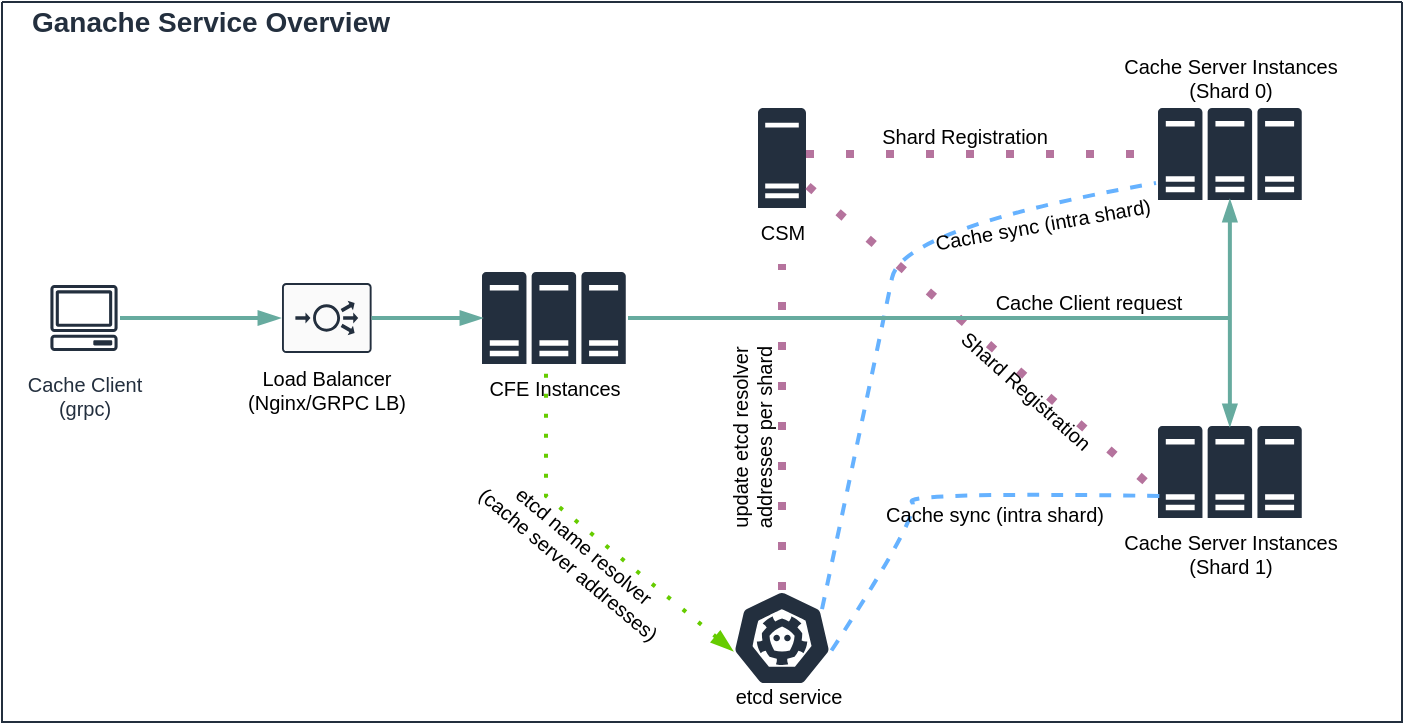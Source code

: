 <mxfile version="18.1.2" type="device"><diagram id="nT9VCXEQKlxUbZ_o-sT5" name="Page-1"><mxGraphModel dx="750" dy="514" grid="1" gridSize="10" guides="1" tooltips="1" connect="1" arrows="1" fold="1" page="1" pageScale="1" pageWidth="850" pageHeight="1100" math="0" shadow="0"><root><mxCell id="0"/><mxCell id="1" parent="0"/><mxCell id="8owSlZ_3CUzMZ7Sdxcjm-1" value="Cache Client&lt;br style=&quot;font-size: 10px;&quot;&gt;(grpc)" style="sketch=0;outlineConnect=0;fontColor=#232F3E;gradientColor=none;strokeColor=#232F3E;fillColor=#ffffff;dashed=0;verticalLabelPosition=bottom;verticalAlign=top;align=center;html=1;fontSize=10;fontStyle=0;aspect=fixed;shape=mxgraph.aws4.resourceIcon;resIcon=mxgraph.aws4.client;" vertex="1" parent="1"><mxGeometry x="30" y="177" width="42" height="42" as="geometry"/></mxCell><mxCell id="8owSlZ_3CUzMZ7Sdxcjm-2" value="Load Balancer&lt;br style=&quot;font-size: 10px;&quot;&gt;(Nginx/GRPC LB)" style="sketch=0;points=[[0.015,0.015,0],[0.985,0.015,0],[0.985,0.985,0],[0.015,0.985,0],[0.25,0,0],[0.5,0,0],[0.75,0,0],[1,0.25,0],[1,0.5,0],[1,0.75,0],[0.75,1,0],[0.5,1,0],[0.25,1,0],[0,0.75,0],[0,0.5,0],[0,0.25,0]];verticalLabelPosition=bottom;html=1;verticalAlign=top;aspect=fixed;align=center;pointerEvents=1;shape=mxgraph.cisco19.rect;prIcon=load_balancer;fillColor=#FAFAFA;strokeColor=#232f3e;fontSize=10;" vertex="1" parent="1"><mxGeometry x="150" y="180.5" width="44.8" height="35" as="geometry"/></mxCell><mxCell id="8owSlZ_3CUzMZ7Sdxcjm-4" value="CFE Instances" style="sketch=0;aspect=fixed;pointerEvents=1;shadow=0;dashed=0;html=1;strokeColor=none;labelPosition=center;verticalLabelPosition=bottom;verticalAlign=top;align=center;fillColor=#232f3e;shape=mxgraph.mscae.enterprise.server_farm;fontSize=10;" vertex="1" parent="1"><mxGeometry x="250" y="175" width="71.88" height="46" as="geometry"/></mxCell><mxCell id="8owSlZ_3CUzMZ7Sdxcjm-5" value="CSM" style="sketch=0;aspect=fixed;pointerEvents=1;shadow=0;dashed=0;html=1;strokeColor=none;labelPosition=center;verticalLabelPosition=bottom;verticalAlign=top;align=center;fillColor=#232f3e;shape=mxgraph.mscae.enterprise.server_generic;fontSize=10;" vertex="1" parent="1"><mxGeometry x="388" y="93" width="24" height="50" as="geometry"/></mxCell><mxCell id="8owSlZ_3CUzMZ7Sdxcjm-7" value="" style="sketch=0;html=1;dashed=0;whitespace=wrap;fillColor=#232f3e;strokeColor=#ffffff;points=[[0.005,0.63,0],[0.1,0.2,0],[0.9,0.2,0],[0.5,0,0],[0.995,0.63,0],[0.72,0.99,0],[0.5,1,0],[0.28,0.99,0]];shape=mxgraph.kubernetes.icon;prIcon=etcd;fontSize=10;" vertex="1" parent="1"><mxGeometry x="375" y="334" width="50" height="48" as="geometry"/></mxCell><mxCell id="8owSlZ_3CUzMZ7Sdxcjm-8" value="Cache Server Instances&lt;br style=&quot;font-size: 10px;&quot;&gt;(Shard 0)" style="sketch=0;aspect=fixed;pointerEvents=1;shadow=0;dashed=0;html=1;strokeColor=none;labelPosition=center;verticalLabelPosition=top;verticalAlign=bottom;align=center;fillColor=#232f3e;shape=mxgraph.mscae.enterprise.server_farm;fontSize=10;horizontal=1;" vertex="1" parent="1"><mxGeometry x="588" y="93" width="71.88" height="46" as="geometry"/></mxCell><mxCell id="8owSlZ_3CUzMZ7Sdxcjm-9" value="Cache Server Instances&lt;br style=&quot;font-size: 10px;&quot;&gt;(Shard 1)" style="sketch=0;aspect=fixed;pointerEvents=1;shadow=0;dashed=0;html=1;strokeColor=none;labelPosition=center;verticalLabelPosition=bottom;verticalAlign=top;align=center;fillColor=#232f3e;shape=mxgraph.mscae.enterprise.server_farm;fontSize=10;" vertex="1" parent="1"><mxGeometry x="588" y="252" width="71.88" height="46" as="geometry"/></mxCell><mxCell id="8owSlZ_3CUzMZ7Sdxcjm-10" value="" style="endArrow=blockThin;html=1;rounded=0;entryX=0;entryY=0.5;entryDx=0;entryDy=0;entryPerimeter=0;edgeStyle=orthogonalEdgeStyle;endFill=1;shadow=0;strokeColor=#67AB9F;strokeWidth=2;fontSize=10;" edge="1" parent="1"><mxGeometry width="50" height="50" relative="1" as="geometry"><mxPoint x="69" y="198" as="sourcePoint"/><mxPoint x="149" y="198" as="targetPoint"/></mxGeometry></mxCell><mxCell id="8owSlZ_3CUzMZ7Sdxcjm-11" value="" style="endArrow=blockThin;html=1;rounded=0;exitX=1;exitY=0.5;exitDx=0;exitDy=0;exitPerimeter=0;entryX=0;entryY=0.5;entryDx=0;entryDy=0;entryPerimeter=0;edgeStyle=orthogonalEdgeStyle;endFill=1;shadow=0;strokeColor=#67AB9F;strokeWidth=2;fontSize=10;" edge="1" parent="1" source="8owSlZ_3CUzMZ7Sdxcjm-2" target="8owSlZ_3CUzMZ7Sdxcjm-4"><mxGeometry width="50" height="50" relative="1" as="geometry"><mxPoint x="198" y="235" as="sourcePoint"/><mxPoint x="248" y="185" as="targetPoint"/></mxGeometry></mxCell><mxCell id="8owSlZ_3CUzMZ7Sdxcjm-12" value="" style="endArrow=none;html=1;rounded=0;exitX=0.5;exitY=0;exitDx=0;exitDy=0;exitPerimeter=0;dashed=1;dashPattern=1 4;strokeWidth=4;strokeColor=#B5739D;fontSize=10;" edge="1" parent="1" source="8owSlZ_3CUzMZ7Sdxcjm-7"><mxGeometry width="50" height="50" relative="1" as="geometry"><mxPoint x="350" y="221" as="sourcePoint"/><mxPoint x="400" y="171" as="targetPoint"/></mxGeometry></mxCell><mxCell id="8owSlZ_3CUzMZ7Sdxcjm-13" value="" style="endArrow=none;html=1;rounded=0;entryX=0;entryY=0.5;entryDx=0;entryDy=0;entryPerimeter=0;dashed=1;dashPattern=1 4;strokeWidth=4;strokeColor=#B5739D;fontSize=10;" edge="1" parent="1" target="8owSlZ_3CUzMZ7Sdxcjm-8"><mxGeometry width="50" height="50" relative="1" as="geometry"><mxPoint x="412" y="116" as="sourcePoint"/><mxPoint x="462" y="66" as="targetPoint"/></mxGeometry></mxCell><mxCell id="8owSlZ_3CUzMZ7Sdxcjm-14" value="" style="endArrow=none;html=1;rounded=0;exitX=1;exitY=0.5;exitDx=0;exitDy=0;exitPerimeter=0;dashed=1;dashPattern=1 4;strokeWidth=4;strokeColor=#B5739D;fontSize=10;entryX=0.028;entryY=0.457;entryDx=0;entryDy=0;entryPerimeter=0;" edge="1" parent="1"><mxGeometry width="50" height="50" relative="1" as="geometry"><mxPoint x="413" y="132" as="sourcePoint"/><mxPoint x="590.013" y="287.022" as="targetPoint"/></mxGeometry></mxCell><mxCell id="8owSlZ_3CUzMZ7Sdxcjm-15" value="" style="endArrow=none;html=1;endFill=0;exitX=0.9;exitY=0.2;exitDx=0;exitDy=0;exitPerimeter=0;curved=1;entryX=-0.014;entryY=0.815;entryDx=0;entryDy=0;entryPerimeter=0;dashed=1;strokeColor=#66B2FF;strokeWidth=2;fontSize=10;" edge="1" parent="1" source="8owSlZ_3CUzMZ7Sdxcjm-7" target="8owSlZ_3CUzMZ7Sdxcjm-8"><mxGeometry width="50" height="50" relative="1" as="geometry"><mxPoint x="460" y="203" as="sourcePoint"/><mxPoint x="510" y="153" as="targetPoint"/><Array as="points"><mxPoint x="450" y="203"/><mxPoint x="460" y="153"/></Array></mxGeometry></mxCell><mxCell id="8owSlZ_3CUzMZ7Sdxcjm-16" value="" style="curved=1;endArrow=none;html=1;endFill=0;exitX=0.995;exitY=0.63;exitDx=0;exitDy=0;exitPerimeter=0;dashed=1;strokeColor=#66B2FF;strokeWidth=2;fontSize=10;entryX=0.028;entryY=0.761;entryDx=0;entryDy=0;entryPerimeter=0;" edge="1" parent="1" source="8owSlZ_3CUzMZ7Sdxcjm-7" target="8owSlZ_3CUzMZ7Sdxcjm-9"><mxGeometry width="50" height="50" relative="1" as="geometry"><mxPoint x="460" y="335" as="sourcePoint"/><mxPoint x="510" y="285" as="targetPoint"/><Array as="points"><mxPoint x="470" y="295"/><mxPoint x="460" y="285"/></Array></mxGeometry></mxCell><mxCell id="8owSlZ_3CUzMZ7Sdxcjm-17" value="" style="endArrow=none;html=1;rounded=0;exitX=0.005;exitY=0.63;exitDx=0;exitDy=0;exitPerimeter=0;dashed=1;strokeWidth=2;dashPattern=1 4;endFill=0;startArrow=blockThin;startFill=1;strokeColor=#66CC00;fontSize=10;" edge="1" parent="1" source="8owSlZ_3CUzMZ7Sdxcjm-7"><mxGeometry width="50" height="50" relative="1" as="geometry"><mxPoint x="380" y="243" as="sourcePoint"/><mxPoint x="282" y="222" as="targetPoint"/><Array as="points"><mxPoint x="282" y="287"/></Array></mxGeometry></mxCell><mxCell id="8owSlZ_3CUzMZ7Sdxcjm-18" value="" style="endArrow=none;html=1;rounded=0;jumpSize=2;edgeStyle=orthogonalEdgeStyle;endFill=0;shadow=0;strokeColor=#67AB9F;strokeWidth=2;fontSize=10;" edge="1" parent="1"><mxGeometry width="50" height="50" relative="1" as="geometry"><mxPoint x="323" y="198" as="sourcePoint"/><mxPoint x="623" y="198" as="targetPoint"/></mxGeometry></mxCell><mxCell id="8owSlZ_3CUzMZ7Sdxcjm-20" value="" style="endArrow=blockThin;html=1;rounded=0;entryX=0.5;entryY=1;entryDx=0;entryDy=0;entryPerimeter=0;exitX=0.5;exitY=0;exitDx=0;exitDy=0;exitPerimeter=0;edgeStyle=orthogonalEdgeStyle;endFill=1;startArrow=blockThin;startFill=1;shadow=0;strokeColor=#67AB9F;strokeWidth=2;fontSize=10;" edge="1" parent="1" source="8owSlZ_3CUzMZ7Sdxcjm-9" target="8owSlZ_3CUzMZ7Sdxcjm-8"><mxGeometry width="50" height="50" relative="1" as="geometry"><mxPoint x="588" y="227" as="sourcePoint"/><mxPoint x="638" y="177" as="targetPoint"/></mxGeometry></mxCell><mxCell id="8owSlZ_3CUzMZ7Sdxcjm-23" value="etcd name resolver&lt;br&gt;(cache server addresses)" style="text;html=1;align=center;verticalAlign=middle;resizable=0;points=[];autosize=1;strokeColor=none;fillColor=none;fontSize=10;rotation=40;" vertex="1" parent="1"><mxGeometry x="232" y="301" width="130" height="30" as="geometry"/></mxCell><mxCell id="8owSlZ_3CUzMZ7Sdxcjm-24" value="etcd service&lt;br&gt;" style="text;html=1;align=center;verticalAlign=middle;resizable=0;points=[];autosize=1;strokeColor=none;fillColor=none;fontSize=10;" vertex="1" parent="1"><mxGeometry x="368" y="377" width="70" height="20" as="geometry"/></mxCell><mxCell id="8owSlZ_3CUzMZ7Sdxcjm-25" value="Cache sync (intra shard)" style="text;html=1;align=center;verticalAlign=middle;resizable=0;points=[];autosize=1;strokeColor=none;fillColor=none;fontSize=10;" vertex="1" parent="1"><mxGeometry x="446" y="286" width="120" height="20" as="geometry"/></mxCell><mxCell id="8owSlZ_3CUzMZ7Sdxcjm-26" value="Cache sync (intra shard)" style="text;html=1;align=center;verticalAlign=middle;resizable=0;points=[];autosize=1;strokeColor=none;fillColor=none;fontSize=10;rotation=350;" vertex="1" parent="1"><mxGeometry x="470" y="141" width="120" height="20" as="geometry"/></mxCell><mxCell id="8owSlZ_3CUzMZ7Sdxcjm-28" value="Shard Registration" style="text;html=1;align=center;verticalAlign=middle;resizable=0;points=[];autosize=1;strokeColor=none;fillColor=none;fontSize=10;" vertex="1" parent="1"><mxGeometry x="441" y="97" width="100" height="20" as="geometry"/></mxCell><mxCell id="8owSlZ_3CUzMZ7Sdxcjm-29" value="Cache Client request" style="text;html=1;align=center;verticalAlign=middle;resizable=0;points=[];autosize=1;strokeColor=none;fillColor=none;fontSize=10;" vertex="1" parent="1"><mxGeometry x="498" y="180" width="110" height="20" as="geometry"/></mxCell><mxCell id="8owSlZ_3CUzMZ7Sdxcjm-30" value="Shard Registration" style="text;html=1;align=center;verticalAlign=middle;resizable=0;points=[];autosize=1;strokeColor=none;fillColor=none;fontSize=10;rotation=42;" vertex="1" parent="1"><mxGeometry x="472" y="224" width="100" height="20" as="geometry"/></mxCell><mxCell id="8owSlZ_3CUzMZ7Sdxcjm-31" value="update etcd resolver&lt;br&gt;addresses per shard" style="text;html=1;align=center;verticalAlign=middle;resizable=0;points=[];autosize=1;strokeColor=none;fillColor=none;fontSize=10;flipV=1;flipH=1;rotation=270;" vertex="1" parent="1"><mxGeometry x="330" y="243" width="110" height="30" as="geometry"/></mxCell><mxCell id="8owSlZ_3CUzMZ7Sdxcjm-32" value="" style="swimlane;startSize=0;fontSize=10;strokeColor=#232f3e;fillColor=none;" vertex="1" parent="1"><mxGeometry x="10" y="40" width="700" height="360" as="geometry"/></mxCell><mxCell id="8owSlZ_3CUzMZ7Sdxcjm-33" value="Ganache Service Overview" style="text;html=1;align=left;verticalAlign=bottom;resizable=0;points=[];autosize=1;strokeColor=none;fillColor=none;fontSize=14;fontStyle=1;fontColor=#232f3e;" vertex="1" parent="1"><mxGeometry x="23" y="41" width="190" height="20" as="geometry"/></mxCell></root></mxGraphModel></diagram></mxfile>